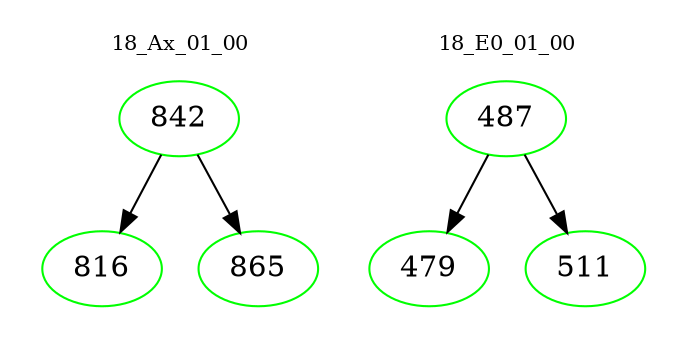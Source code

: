 digraph{
subgraph cluster_0 {
color = white
label = "18_Ax_01_00";
fontsize=10;
T0_842 [label="842", color="green"]
T0_842 -> T0_816 [color="black"]
T0_816 [label="816", color="green"]
T0_842 -> T0_865 [color="black"]
T0_865 [label="865", color="green"]
}
subgraph cluster_1 {
color = white
label = "18_E0_01_00";
fontsize=10;
T1_487 [label="487", color="green"]
T1_487 -> T1_479 [color="black"]
T1_479 [label="479", color="green"]
T1_487 -> T1_511 [color="black"]
T1_511 [label="511", color="green"]
}
}
